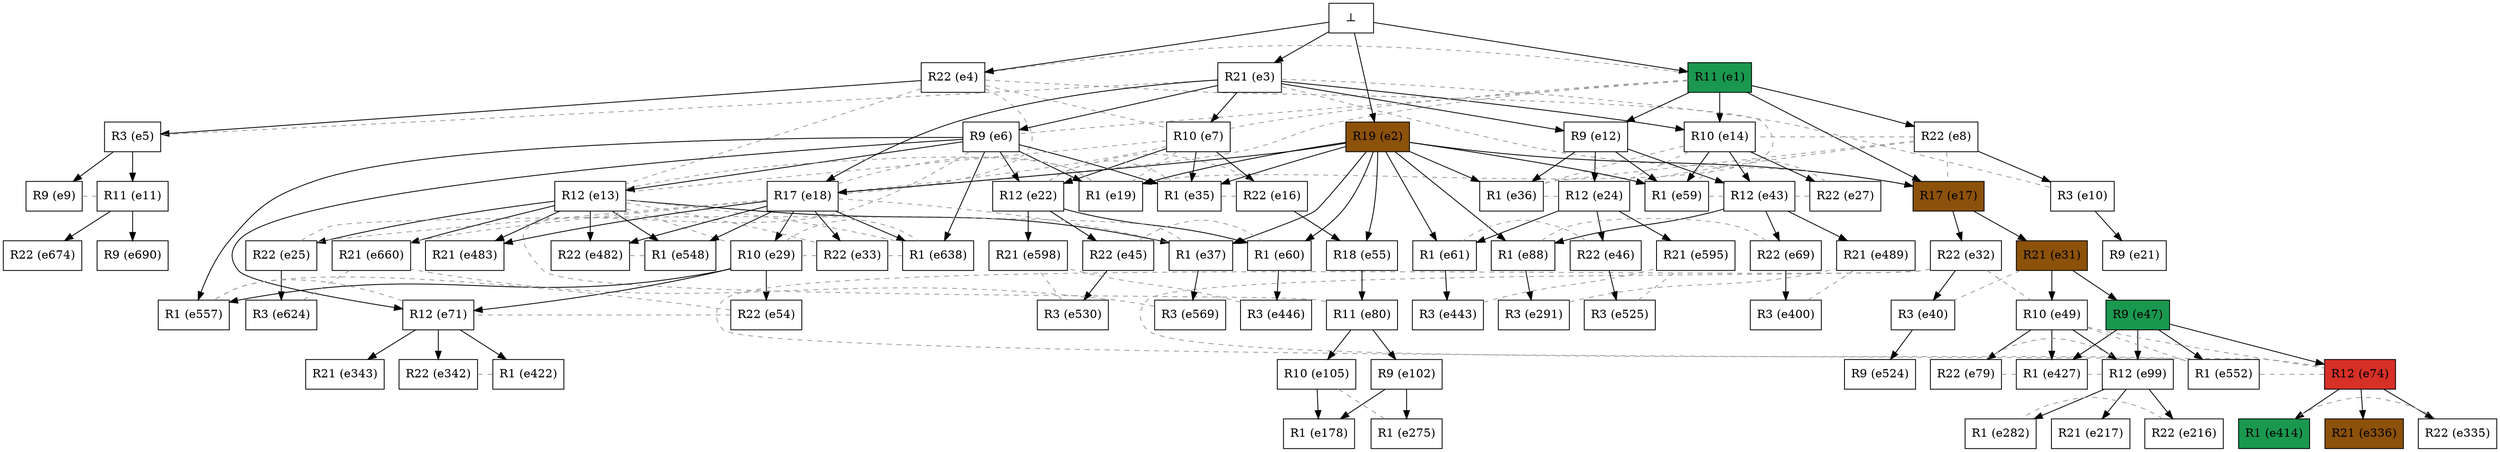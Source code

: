 digraph test {
  e4 -> e5;
  e3 -> e6;
  e3 -> e7;
  e1 -> e8;
  e5 -> e9;
  e8 -> e10;
  e5 -> e11;
  e1 -> e12;
  e3 -> e12;
  e6 -> e13;
  e1 -> e14;
  e3 -> e14;
  e7 -> e16;
  e1 -> e17;
  e2 -> e17;
  e2 -> e18;
  e3 -> e18;
  e2 -> e19;
  e6 -> e19;
  e10 -> e21;
  e6 -> e22;
  e7 -> e22;
  e12 -> e24;
  e13 -> e25;
  e14 -> e27;
  e18 -> e29;
  e17 -> e31;
  e17 -> e32;
  e18 -> e33;
  e2 -> e35;
  e6 -> e35;
  e7 -> e35;
  e2 -> e36;
  e12 -> e36;
  e2 -> e37;
  e13 -> e37;
  e32 -> e40;
  e12 -> e43;
  e14 -> e43;
  e22 -> e45;
  e24 -> e46;
  e31 -> e47;
  e31 -> e49;
  e29 -> e54;
  e2 -> e55;
  e16 -> e55;
  e2 -> e59;
  e12 -> e59;
  e14 -> e59;
  e2 -> e60;
  e22 -> e60;
  e2 -> e61;
  e24 -> e61;
  e43 -> e69;
  e6 -> e71;
  e29 -> e71;
  e47 -> e74;
  e49 -> e79;
  e55 -> e80;
  e2 -> e88;
  e43 -> e88;
  e47 -> e99;
  e49 -> e99;
  e80 -> e102;
  e80 -> e105;
  e102 -> e178;
  e105 -> e178;
  e99 -> e216;
  e99 -> e217;
  e102 -> e275;
  e99 -> e282;
  e88 -> e291;
  e74 -> e335;
  e74 -> e336;
  e71 -> e342;
  e71 -> e343;
  e69 -> e400;
  e74 -> e414;
  e71 -> e422;
  e47 -> e427;
  e49 -> e427;
  e61 -> e443;
  e60 -> e446;
  e13 -> e482;
  e18 -> e482;
  e13 -> e483;
  e18 -> e483;
  e43 -> e489;
  e40 -> e524;
  e46 -> e525;
  e45 -> e530;
  e13 -> e548;
  e18 -> e548;
  e47 -> e552;
  e6 -> e557;
  e29 -> e557;
  e37 -> e569;
  e24 -> e595;
  e22 -> e598;
  e25 -> e624;
  e6 -> e638;
  e18 -> e638;
  e13 -> e660;
  e11 -> e674;
  e11 -> e690;
  e0 -> e1;
  e0 -> e2;
  e0 -> e3;
  e0 -> e4;

//conflicts
  e1 -> e4 [arrowhead=none color=gray60 style=dashed constraint=false];
  e1 -> e6 [arrowhead=none color=gray60 style=dashed constraint=false];
  e1 -> e7 [arrowhead=none color=gray60 style=dashed constraint=false];
  e1 -> e18 [arrowhead=none color=gray60 style=dashed constraint=false];
  e3 -> e5 [arrowhead=none color=gray60 style=dashed constraint=false];
  e3 -> e10 [arrowhead=none color=gray60 style=dashed constraint=false];
  e3 -> e17 [arrowhead=none color=gray60 style=dashed constraint=false];
  e4 -> e7 [arrowhead=none color=gray60 style=dashed constraint=false];
  e4 -> e13 [arrowhead=none color=gray60 style=dashed constraint=false];
  e4 -> e18 [arrowhead=none color=gray60 style=dashed constraint=false];
  e4 -> e19 [arrowhead=none color=gray60 style=dashed constraint=false];
  e6 -> e80 [arrowhead=none color=gray60 style=dashed constraint=false];
  e7 -> e13 [arrowhead=none color=gray60 style=dashed constraint=false];
  e7 -> e18 [arrowhead=none color=gray60 style=dashed constraint=false];
  e7 -> e19 [arrowhead=none color=gray60 style=dashed constraint=false];
  e8 -> e14 [arrowhead=none color=gray60 style=dashed constraint=false];
  e8 -> e17 [arrowhead=none color=gray60 style=dashed constraint=false];
  e8 -> e24 [arrowhead=none color=gray60 style=dashed constraint=false];
  e8 -> e36 [arrowhead=none color=gray60 style=dashed constraint=false];
  e9 -> e11 [arrowhead=none color=gray60 style=dashed constraint=false];
  e13 -> e19 [arrowhead=none color=gray60 style=dashed constraint=false];
  e13 -> e29 [arrowhead=none color=gray60 style=dashed constraint=false];
  e13 -> e33 [arrowhead=none color=gray60 style=dashed constraint=false];
  e13 -> e638 [arrowhead=none color=gray60 style=dashed constraint=false];
  e14 -> e24 [arrowhead=none color=gray60 style=dashed constraint=false];
  e14 -> e36 [arrowhead=none color=gray60 style=dashed constraint=false];
  e16 -> e22 [arrowhead=none color=gray60 style=dashed constraint=false];
  e16 -> e35 [arrowhead=none color=gray60 style=dashed constraint=false];
  e18 -> e19 [arrowhead=none color=gray60 style=dashed constraint=false];
  e18 -> e25 [arrowhead=none color=gray60 style=dashed constraint=false];
  e18 -> e37 [arrowhead=none color=gray60 style=dashed constraint=false];
  e18 -> e660 [arrowhead=none color=gray60 style=dashed constraint=false];
  e22 -> e35 [arrowhead=none color=gray60 style=dashed constraint=false];
  e24 -> e36 [arrowhead=none color=gray60 style=dashed constraint=false];
  e25 -> e37 [arrowhead=none color=gray60 style=dashed constraint=false];
  e27 -> e43 [arrowhead=none color=gray60 style=dashed constraint=false];
  e27 -> e59 [arrowhead=none color=gray60 style=dashed constraint=false];
  e29 -> e33 [arrowhead=none color=gray60 style=dashed constraint=false];
  e29 -> e638 [arrowhead=none color=gray60 style=dashed constraint=false];
  e31 -> e40 [arrowhead=none color=gray60 style=dashed constraint=false];
  e32 -> e49 [arrowhead=none color=gray60 style=dashed constraint=false];
  e32 -> e74 [arrowhead=none color=gray60 style=dashed constraint=false];
  e32 -> e552 [arrowhead=none color=gray60 style=dashed constraint=false];
  e33 -> e638 [arrowhead=none color=gray60 style=dashed constraint=false];
  e43 -> e59 [arrowhead=none color=gray60 style=dashed constraint=false];
  e45 -> e60 [arrowhead=none color=gray60 style=dashed constraint=false];
  e46 -> e61 [arrowhead=none color=gray60 style=dashed constraint=false];
  e49 -> e74 [arrowhead=none color=gray60 style=dashed constraint=false];
  e49 -> e552 [arrowhead=none color=gray60 style=dashed constraint=false];
  e54 -> e71 [arrowhead=none color=gray60 style=dashed constraint=false];
  e54 -> e557 [arrowhead=none color=gray60 style=dashed constraint=false];
  e69 -> e88 [arrowhead=none color=gray60 style=dashed constraint=false];
  e71 -> e557 [arrowhead=none color=gray60 style=dashed constraint=false];
  e74 -> e552 [arrowhead=none color=gray60 style=dashed constraint=false];
  e79 -> e99 [arrowhead=none color=gray60 style=dashed constraint=false];
  e79 -> e427 [arrowhead=none color=gray60 style=dashed constraint=false];
  e99 -> e427 [arrowhead=none color=gray60 style=dashed constraint=false];
  e105 -> e275 [arrowhead=none color=gray60 style=dashed constraint=false];
  e216 -> e282 [arrowhead=none color=gray60 style=dashed constraint=false];
  e291 -> e489 [arrowhead=none color=gray60 style=dashed constraint=false];
  e335 -> e414 [arrowhead=none color=gray60 style=dashed constraint=false];
  e342 -> e422 [arrowhead=none color=gray60 style=dashed constraint=false];
  e400 -> e489 [arrowhead=none color=gray60 style=dashed constraint=false];
  e443 -> e595 [arrowhead=none color=gray60 style=dashed constraint=false];
  e446 -> e598 [arrowhead=none color=gray60 style=dashed constraint=false];
  e482 -> e548 [arrowhead=none color=gray60 style=dashed constraint=false];
  e525 -> e595 [arrowhead=none color=gray60 style=dashed constraint=false];
  e530 -> e598 [arrowhead=none color=gray60 style=dashed constraint=false];
  e569 -> e660 [arrowhead=none color=gray60 style=dashed constraint=false];
  e624 -> e660 [arrowhead=none color=gray60 style=dashed constraint=false];

  e1 [color="black" fillcolor="#1a9850:#1a9850" label="R11 (e1)" shape=box style=filled];
  e2 [color="black" fillcolor="#8c510a:#8c510a" label="R19 (e2)" shape=box style=filled];
  e3 [color="black" fillcolor="white:white" label="R21 (e3)" shape=box style=filled];
  e4 [color="black" fillcolor="white:white" label="R22 (e4)" shape=box style=filled];
  e5 [color="black" fillcolor="white:white" label="R3 (e5)" shape=box style=filled];
  e6 [color="black" fillcolor="white:white" label="R9 (e6)" shape=box style=filled];
  e7 [color="black" fillcolor="white:white" label="R10 (e7)" shape=box style=filled];
  e8 [color="black" fillcolor="white:white" label="R22 (e8)" shape=box style=filled];
  e9 [color="black" fillcolor="white:white" label="R9 (e9)" shape=box style=filled];
  e10 [color="black" fillcolor="white:white" label="R3 (e10)" shape=box style=filled];
  e11 [color="black" fillcolor="white:white" label="R11 (e11)" shape=box style=filled];
  e12 [color="black" fillcolor="white:white" label="R9 (e12)" shape=box style=filled];
  e13 [color="black" fillcolor="white:white" label="R12 (e13)" shape=box style=filled];
  e14 [color="black" fillcolor="white:white" label="R10 (e14)" shape=box style=filled];
  e16 [color="black" fillcolor="white:white" label="R22 (e16)" shape=box style=filled];
  e17 [color="black" fillcolor="#8c510a:#8c510a" label="R17 (e17)" shape=box style=filled];
  e18 [color="black" fillcolor="white:white" label="R17 (e18)" shape=box style=filled];
  e19 [color="black" fillcolor="white:white" label="R1 (e19)" shape=box style=filled];
  e21 [color="black" fillcolor="white:white" label="R9 (e21)" shape=box style=filled];
  e22 [color="black" fillcolor="white:white" label="R12 (e22)" shape=box style=filled];
  e24 [color="black" fillcolor="white:white" label="R12 (e24)" shape=box style=filled];
  e25 [color="black" fillcolor="white:white" label="R22 (e25)" shape=box style=filled];
  e27 [color="black" fillcolor="white:white" label="R22 (e27)" shape=box style=filled];
  e29 [color="black" fillcolor="white:white" label="R10 (e29)" shape=box style=filled];
  e31 [color="black" fillcolor="#8c510a:#8c510a" label="R21 (e31)" shape=box style=filled];
  e32 [color="black" fillcolor="white:white" label="R22 (e32)" shape=box style=filled];
  e33 [color="black" fillcolor="white:white" label="R22 (e33)" shape=box style=filled];
  e35 [color="black" fillcolor="white:white" label="R1 (e35)" shape=box style=filled];
  e36 [color="black" fillcolor="white:white" label="R1 (e36)" shape=box style=filled];
  e37 [color="black" fillcolor="white:white" label="R1 (e37)" shape=box style=filled];
  e40 [color="black" fillcolor="white:white" label="R3 (e40)" shape=box style=filled];
  e43 [color="black" fillcolor="white:white" label="R12 (e43)" shape=box style=filled];
  e45 [color="black" fillcolor="white:white" label="R22 (e45)" shape=box style=filled];
  e46 [color="black" fillcolor="white:white" label="R22 (e46)" shape=box style=filled];
  e47 [color="black" fillcolor="#1a9850:#1a9850" label="R9 (e47)" shape=box style=filled];
  e49 [color="black" fillcolor="white:white" label="R10 (e49)" shape=box style=filled];
  e54 [color="black" fillcolor="white:white" label="R22 (e54)" shape=box style=filled];
  e55 [color="black" fillcolor="white:white" label="R18 (e55)" shape=box style=filled];
  e59 [color="black" fillcolor="white:white" label="R1 (e59)" shape=box style=filled];
  e60 [color="black" fillcolor="white:white" label="R1 (e60)" shape=box style=filled];
  e61 [color="black" fillcolor="white:white" label="R1 (e61)" shape=box style=filled];
  e69 [color="black" fillcolor="white:white" label="R22 (e69)" shape=box style=filled];
  e71 [color="black" fillcolor="white:white" label="R12 (e71)" shape=box style=filled];
  e74 [color="black" fillcolor="#d73027:#d73027" label="R12 (e74)" shape=box style=filled];
  e79 [color="black" fillcolor="white:white" label="R22 (e79)" shape=box style=filled];
  e80 [color="black" fillcolor="white:white" label="R11 (e80)" shape=box style=filled];
  e88 [color="black" fillcolor="white:white" label="R1 (e88)" shape=box style=filled];
  e99 [color="black" fillcolor="white:white" label="R12 (e99)" shape=box style=filled];
  e102 [color="black" fillcolor="white:white" label="R9 (e102)" shape=box style=filled];
  e105 [color="black" fillcolor="white:white" label="R10 (e105)" shape=box style=filled];
  e178 [color="black" fillcolor="white:white" label="R1 (e178)" shape=box style=filled];
  e216 [color="black" fillcolor="white:white" label="R22 (e216)" shape=box style=filled];
  e217 [color="black" fillcolor="white:white" label="R21 (e217)" shape=box style=filled];
  e275 [color="black" fillcolor="white:white" label="R1 (e275)" shape=box style=filled];
  e282 [color="black" fillcolor="white:white" label="R1 (e282)" shape=box style=filled];
  e291 [color="black" fillcolor="white:white" label="R3 (e291)" shape=box style=filled];
  e335 [color="black" fillcolor="white:white" label="R22 (e335)" shape=box style=filled];
  e336 [color="black" fillcolor="#8c510a:#8c510a" label="R21 (e336)" shape=box style=filled];
  e342 [color="black" fillcolor="white:white" label="R22 (e342)" shape=box style=filled];
  e343 [color="black" fillcolor="white:white" label="R21 (e343)" shape=box style=filled];
  e400 [color="black" fillcolor="white:white" label="R3 (e400)" shape=box style=filled];
  e414 [color="black" fillcolor="#1a9850:#1a9850" label="R1 (e414)" shape=box style=filled];
  e422 [color="black" fillcolor="white:white" label="R1 (e422)" shape=box style=filled];
  e427 [color="black" fillcolor="white:white" label="R1 (e427)" shape=box style=filled];
  e443 [color="black" fillcolor="white:white" label="R3 (e443)" shape=box style=filled];
  e446 [color="black" fillcolor="white:white" label="R3 (e446)" shape=box style=filled];
  e482 [color="black" fillcolor="white:white" label="R22 (e482)" shape=box style=filled];
  e483 [color="black" fillcolor="white:white" label="R21 (e483)" shape=box style=filled];
  e489 [color="black" fillcolor="white:white" label="R21 (e489)" shape=box style=filled];
  e524 [color="black" fillcolor="white:white" label="R9 (e524)" shape=box style=filled];
  e525 [color="black" fillcolor="white:white" label="R3 (e525)" shape=box style=filled];
  e530 [color="black" fillcolor="white:white" label="R3 (e530)" shape=box style=filled];
  e548 [color="black" fillcolor="white:white" label="R1 (e548)" shape=box style=filled];
  e552 [color="black" fillcolor="white:white" label="R1 (e552)" shape=box style=filled];
  e557 [color="black" fillcolor="white:white" label="R1 (e557)" shape=box style=filled];
  e569 [color="black" fillcolor="white:white" label="R3 (e569)" shape=box style=filled];
  e595 [color="black" fillcolor="white:white" label="R21 (e595)" shape=box style=filled];
  e598 [color="black" fillcolor="white:white" label="R21 (e598)" shape=box style=filled];
  e624 [color="black" fillcolor="white:white" label="R3 (e624)" shape=box style=filled];
  e638 [color="black" fillcolor="white:white" label="R1 (e638)" shape=box style=filled];
  e660 [color="black" fillcolor="white:white" label="R21 (e660)" shape=box style=filled];
  e674 [color="black" fillcolor="white:white" label="R22 (e674)" shape=box style=filled];
  e690 [color="black" fillcolor="white:white" label="R9 (e690)" shape=box style=filled];
  e0 [fillcolor="white" label="⊥" shape=box style=filled];
}
